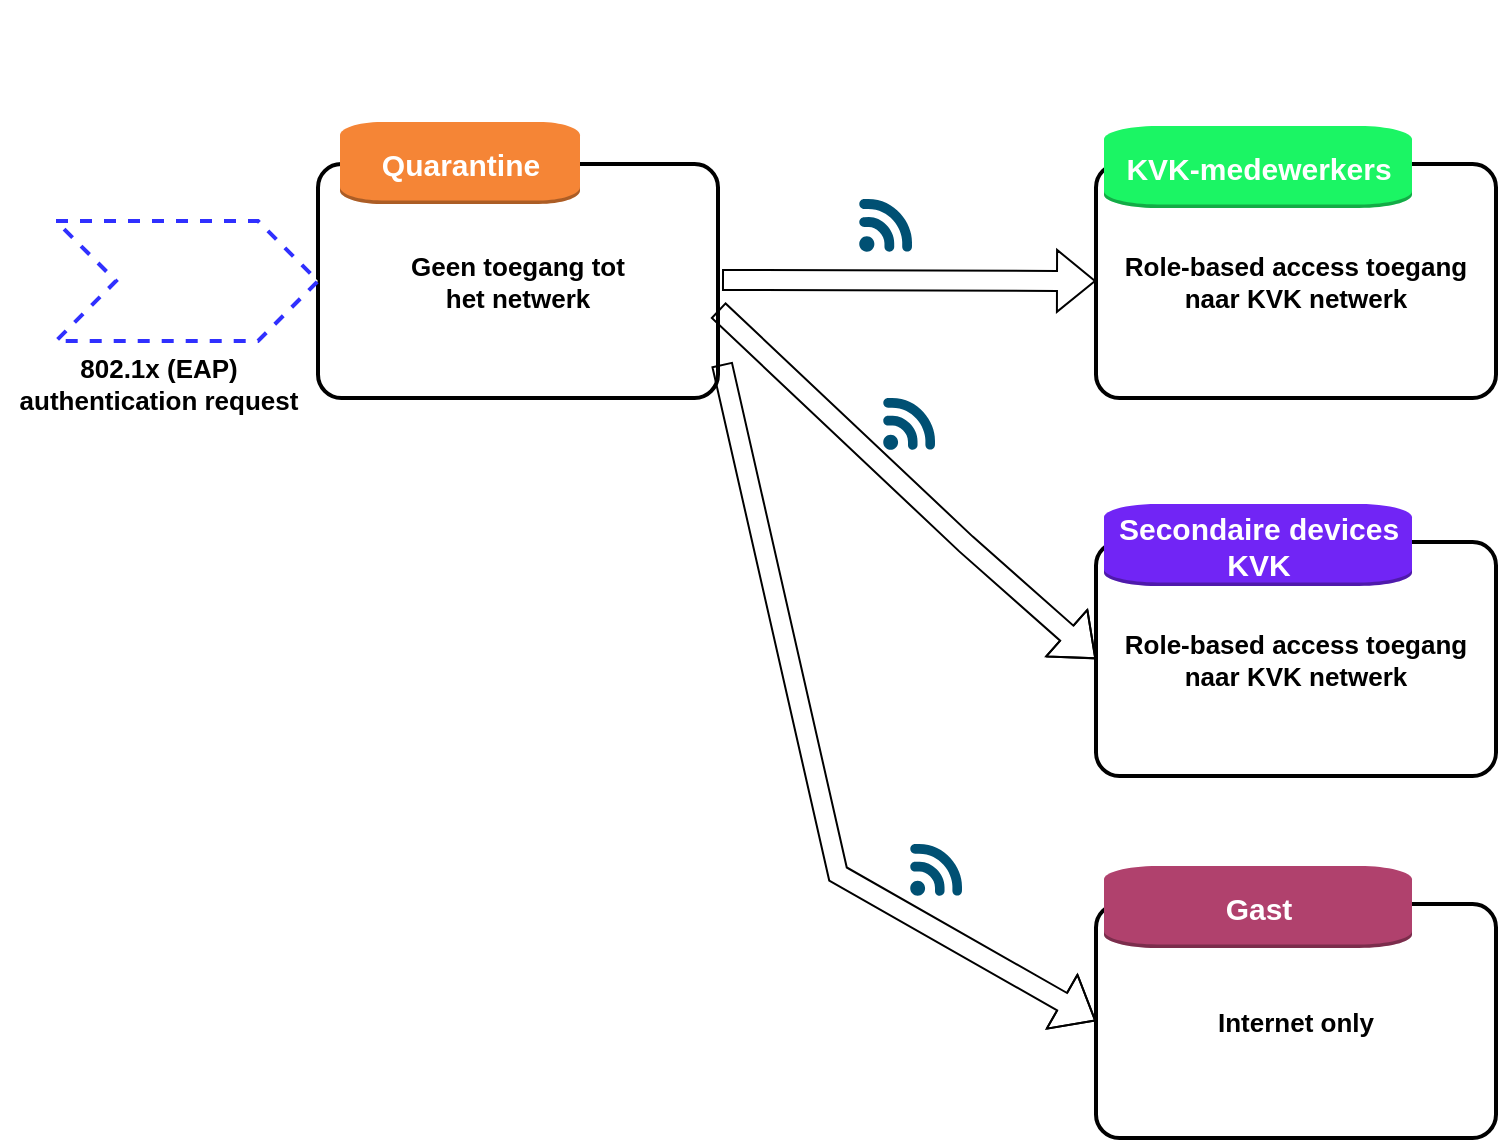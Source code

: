 <mxfile version="20.2.7" type="github">
  <diagram id="1FMob5ikciNaPZrp9ZdB" name="Pagina-1">
    <mxGraphModel dx="1422" dy="762" grid="0" gridSize="10" guides="1" tooltips="1" connect="1" arrows="1" fold="1" page="1" pageScale="1" pageWidth="1169" pageHeight="827" math="0" shadow="0">
      <root>
        <mxCell id="0" />
        <mxCell id="1" parent="0" />
        <mxCell id="d-gC61zfaKFtVP-OxEj3-9" value="Geen toegang tot&#xa;het netwerk" style="rounded=1;arcSize=10;dashed=0;fillColor=none;gradientColor=none;strokeWidth=2;fontSize=13;fontStyle=1" parent="1" vertex="1">
          <mxGeometry x="276" y="130" width="200" height="117" as="geometry" />
        </mxCell>
        <mxCell id="d-gC61zfaKFtVP-OxEj3-10" value="&lt;font color=&quot;#ffffff&quot;&gt;&lt;span style=&quot;font-size: 15px;&quot;&gt;&lt;b&gt;Quarantine&lt;/b&gt;&lt;/span&gt;&lt;/font&gt;" style="dashed=0;html=1;shape=mxgraph.aws3.instance;fillColor=#F58536;gradientColor=none;dashed=0;" parent="1" vertex="1">
          <mxGeometry x="287" y="109" width="120" height="41" as="geometry" />
        </mxCell>
        <mxCell id="d-gC61zfaKFtVP-OxEj3-15" value="" style="group" parent="1" vertex="1" connectable="0">
          <mxGeometry x="145" y="158.5" width="131" height="60" as="geometry" />
        </mxCell>
        <mxCell id="d-gC61zfaKFtVP-OxEj3-14" value="" style="html=1;shadow=0;dashed=1;align=center;verticalAlign=middle;shape=mxgraph.arrows2.arrow;dy=0;dx=30;notch=30;fontSize=13;fontColor=#FFFFFF;strokeColor=#3030FF;strokeWidth=2;" parent="d-gC61zfaKFtVP-OxEj3-15" vertex="1">
          <mxGeometry width="131" height="60" as="geometry" />
        </mxCell>
        <mxCell id="d-gC61zfaKFtVP-OxEj3-12" value="" style="shape=image;html=1;verticalAlign=top;verticalLabelPosition=bottom;labelBackgroundColor=#ffffff;imageAspect=0;aspect=fixed;image=https://cdn1.iconfinder.com/data/icons/unicons-line-vol-5/24/shield-question-128.png;fontSize=13;fontColor=#FFFFFF;" parent="d-gC61zfaKFtVP-OxEj3-15" vertex="1">
          <mxGeometry x="34.536" width="60" height="60" as="geometry" />
        </mxCell>
        <mxCell id="d-gC61zfaKFtVP-OxEj3-16" value="&lt;font color=&quot;#000000&quot;&gt;&lt;b&gt;802.1x (EAP)&lt;br&gt;authentication request&lt;/b&gt;&lt;/font&gt;" style="text;html=1;resizable=0;autosize=1;align=center;verticalAlign=middle;points=[];fillColor=none;strokeColor=none;rounded=0;dashed=1;fontSize=13;fontColor=#FFFFFF;" parent="1" vertex="1">
          <mxGeometry x="117" y="218.5" width="157" height="43" as="geometry" />
        </mxCell>
        <mxCell id="d-gC61zfaKFtVP-OxEj3-19" value="" style="group" parent="1" vertex="1" connectable="0">
          <mxGeometry x="665" y="111" width="200" height="136" as="geometry" />
        </mxCell>
        <mxCell id="d-gC61zfaKFtVP-OxEj3-17" value="Role-based access toegang&#xa;naar KVK netwerk" style="rounded=1;arcSize=10;dashed=0;fillColor=none;gradientColor=none;strokeWidth=2;fontSize=13;fontStyle=1" parent="d-gC61zfaKFtVP-OxEj3-19" vertex="1">
          <mxGeometry y="19" width="200" height="117" as="geometry" />
        </mxCell>
        <mxCell id="d-gC61zfaKFtVP-OxEj3-18" value="&lt;font color=&quot;#ffffff&quot;&gt;&lt;span style=&quot;font-size: 15px;&quot;&gt;&lt;b&gt;KVK-medewerkers&lt;/b&gt;&lt;/span&gt;&lt;/font&gt;" style="dashed=0;html=1;shape=mxgraph.aws3.instance;fillColor=#1BF564;gradientColor=none;dashed=0;" parent="d-gC61zfaKFtVP-OxEj3-19" vertex="1">
          <mxGeometry x="4" width="154" height="41" as="geometry" />
        </mxCell>
        <mxCell id="d-gC61zfaKFtVP-OxEj3-20" value="" style="group" parent="1" vertex="1" connectable="0">
          <mxGeometry x="665" y="300" width="200" height="136" as="geometry" />
        </mxCell>
        <mxCell id="d-gC61zfaKFtVP-OxEj3-21" value="Role-based access toegang&#xa;naar KVK netwerk" style="rounded=1;arcSize=10;dashed=0;fillColor=none;gradientColor=none;strokeWidth=2;fontSize=13;fontStyle=1" parent="d-gC61zfaKFtVP-OxEj3-20" vertex="1">
          <mxGeometry y="19" width="200" height="117" as="geometry" />
        </mxCell>
        <mxCell id="d-gC61zfaKFtVP-OxEj3-22" value="&lt;font color=&quot;#ffffff&quot;&gt;&lt;span style=&quot;font-size: 15px;&quot;&gt;&lt;b&gt;Secondaire devices&lt;br&gt;KVK&lt;br&gt;&lt;/b&gt;&lt;/span&gt;&lt;/font&gt;" style="dashed=0;html=1;shape=mxgraph.aws3.instance;fillColor=#7125F5;gradientColor=none;dashed=0;" parent="d-gC61zfaKFtVP-OxEj3-20" vertex="1">
          <mxGeometry x="4" width="154" height="41" as="geometry" />
        </mxCell>
        <mxCell id="d-gC61zfaKFtVP-OxEj3-23" value="" style="group" parent="1" vertex="1" connectable="0">
          <mxGeometry x="665" y="481" width="200" height="136" as="geometry" />
        </mxCell>
        <mxCell id="d-gC61zfaKFtVP-OxEj3-24" value="Internet only" style="rounded=1;arcSize=10;dashed=0;fillColor=none;gradientColor=none;strokeWidth=2;fontSize=13;fontStyle=1" parent="d-gC61zfaKFtVP-OxEj3-23" vertex="1">
          <mxGeometry y="19" width="200" height="117" as="geometry" />
        </mxCell>
        <mxCell id="d-gC61zfaKFtVP-OxEj3-25" value="&lt;font color=&quot;#ffffff&quot;&gt;&lt;span style=&quot;font-size: 15px;&quot;&gt;&lt;b&gt;Gast&lt;/b&gt;&lt;/span&gt;&lt;/font&gt;" style="dashed=0;html=1;shape=mxgraph.aws3.instance;fillColor=#B0416D;gradientColor=none;dashed=0;" parent="d-gC61zfaKFtVP-OxEj3-23" vertex="1">
          <mxGeometry x="4" width="154" height="41" as="geometry" />
        </mxCell>
        <mxCell id="d-gC61zfaKFtVP-OxEj3-28" value="" style="shape=image;html=1;verticalAlign=top;verticalLabelPosition=bottom;labelBackgroundColor=#ffffff;imageAspect=0;aspect=fixed;image=https://cdn3.iconfinder.com/data/icons/summertime-6/512/direction-128.png;dashed=1;fontSize=13;fontColor=#000000;strokeColor=#3030FF;strokeWidth=2;fillColor=#B0416D;" parent="1" vertex="1">
          <mxGeometry x="395" y="48" width="101" height="101" as="geometry" />
        </mxCell>
        <mxCell id="d-gC61zfaKFtVP-OxEj3-49" value="" style="points=[[0.005,0.09,0],[0.08,0,0],[0.76,0.25,0],[1,0.92,0],[0.91,0.995,0],[0.57,0.995,0],[0.045,0.955,0],[0.005,0.43,0]];verticalLabelPosition=bottom;sketch=0;html=1;verticalAlign=top;aspect=fixed;align=center;pointerEvents=1;shape=mxgraph.cisco19.3g_4g_indicator;fillColor=#005073;strokeColor=none;dashed=1;fontSize=13;fontColor=#000000;" parent="1" vertex="1">
          <mxGeometry x="546.5" y="147.5" width="26.5" height="26.5" as="geometry" />
        </mxCell>
        <mxCell id="d-gC61zfaKFtVP-OxEj3-52" value="" style="shape=image;html=1;verticalAlign=top;verticalLabelPosition=bottom;labelBackgroundColor=#ffffff;imageAspect=0;aspect=fixed;image=https://cdn1.iconfinder.com/data/icons/computer-hardware-glyphs-vol-1/52/cable__plug__tech__charging__usb__connector__device-128.png;dashed=1;sketch=0;fontSize=13;fontColor=#000000;strokeColor=#3030FF;strokeWidth=2;fillColor=#B0416D;" parent="1" vertex="1">
          <mxGeometry x="572.5" y="145" width="39" height="39" as="geometry" />
        </mxCell>
        <mxCell id="d-gC61zfaKFtVP-OxEj3-53" value="" style="points=[[0.005,0.09,0],[0.08,0,0],[0.76,0.25,0],[1,0.92,0],[0.91,0.995,0],[0.57,0.995,0],[0.045,0.955,0],[0.005,0.43,0]];verticalLabelPosition=bottom;sketch=0;html=1;verticalAlign=top;aspect=fixed;align=center;pointerEvents=1;shape=mxgraph.cisco19.3g_4g_indicator;fillColor=#005073;strokeColor=none;dashed=1;fontSize=13;fontColor=#000000;" parent="1" vertex="1">
          <mxGeometry x="558.5" y="247" width="26" height="26" as="geometry" />
        </mxCell>
        <mxCell id="d-gC61zfaKFtVP-OxEj3-54" value="" style="shape=image;html=1;verticalAlign=top;verticalLabelPosition=bottom;labelBackgroundColor=#ffffff;imageAspect=0;aspect=fixed;image=https://cdn1.iconfinder.com/data/icons/computer-hardware-glyphs-vol-1/52/cable__plug__tech__charging__usb__connector__device-128.png;dashed=1;sketch=0;fontSize=13;fontColor=#000000;strokeColor=#3030FF;strokeWidth=2;fillColor=#B0416D;" parent="1" vertex="1">
          <mxGeometry x="580" y="271" width="39" height="39" as="geometry" />
        </mxCell>
        <mxCell id="d-gC61zfaKFtVP-OxEj3-55" value="" style="points=[[0.005,0.09,0],[0.08,0,0],[0.76,0.25,0],[1,0.92,0],[0.91,0.995,0],[0.57,0.995,0],[0.045,0.955,0],[0.005,0.43,0]];verticalLabelPosition=bottom;sketch=0;html=1;verticalAlign=top;aspect=fixed;align=center;pointerEvents=1;shape=mxgraph.cisco19.3g_4g_indicator;fillColor=#005073;strokeColor=none;dashed=1;fontSize=13;fontColor=#000000;" parent="1" vertex="1">
          <mxGeometry x="572" y="470" width="26" height="26" as="geometry" />
        </mxCell>
        <mxCell id="d-gC61zfaKFtVP-OxEj3-57" value="" style="shape=flexArrow;endArrow=classic;html=1;rounded=0;fontSize=13;fontColor=#000000;entryX=0;entryY=0.5;entryDx=0;entryDy=0;" parent="1" target="d-gC61zfaKFtVP-OxEj3-17" edge="1">
          <mxGeometry width="50" height="50" relative="1" as="geometry">
            <mxPoint x="478" y="188" as="sourcePoint" />
            <mxPoint x="528" y="138" as="targetPoint" />
          </mxGeometry>
        </mxCell>
        <mxCell id="d-gC61zfaKFtVP-OxEj3-58" value="" style="shape=flexArrow;endArrow=classic;html=1;rounded=0;fontSize=13;fontColor=#000000;entryX=0;entryY=0.5;entryDx=0;entryDy=0;" parent="1" target="d-gC61zfaKFtVP-OxEj3-21" edge="1">
          <mxGeometry width="50" height="50" relative="1" as="geometry">
            <mxPoint x="476" y="203" as="sourcePoint" />
            <mxPoint x="663" y="203.5" as="targetPoint" />
            <Array as="points">
              <mxPoint x="600" y="320" />
            </Array>
          </mxGeometry>
        </mxCell>
        <mxCell id="d-gC61zfaKFtVP-OxEj3-59" value="" style="shape=flexArrow;endArrow=classic;html=1;rounded=0;fontSize=13;fontColor=#000000;entryX=0;entryY=0.5;entryDx=0;entryDy=0;exitX=1.01;exitY=0.855;exitDx=0;exitDy=0;exitPerimeter=0;" parent="1" source="d-gC61zfaKFtVP-OxEj3-9" target="d-gC61zfaKFtVP-OxEj3-24" edge="1">
          <mxGeometry width="50" height="50" relative="1" as="geometry">
            <mxPoint x="486" y="213" as="sourcePoint" />
            <mxPoint x="675" y="387.5" as="targetPoint" />
            <Array as="points">
              <mxPoint x="536" y="485" />
            </Array>
          </mxGeometry>
        </mxCell>
      </root>
    </mxGraphModel>
  </diagram>
</mxfile>
